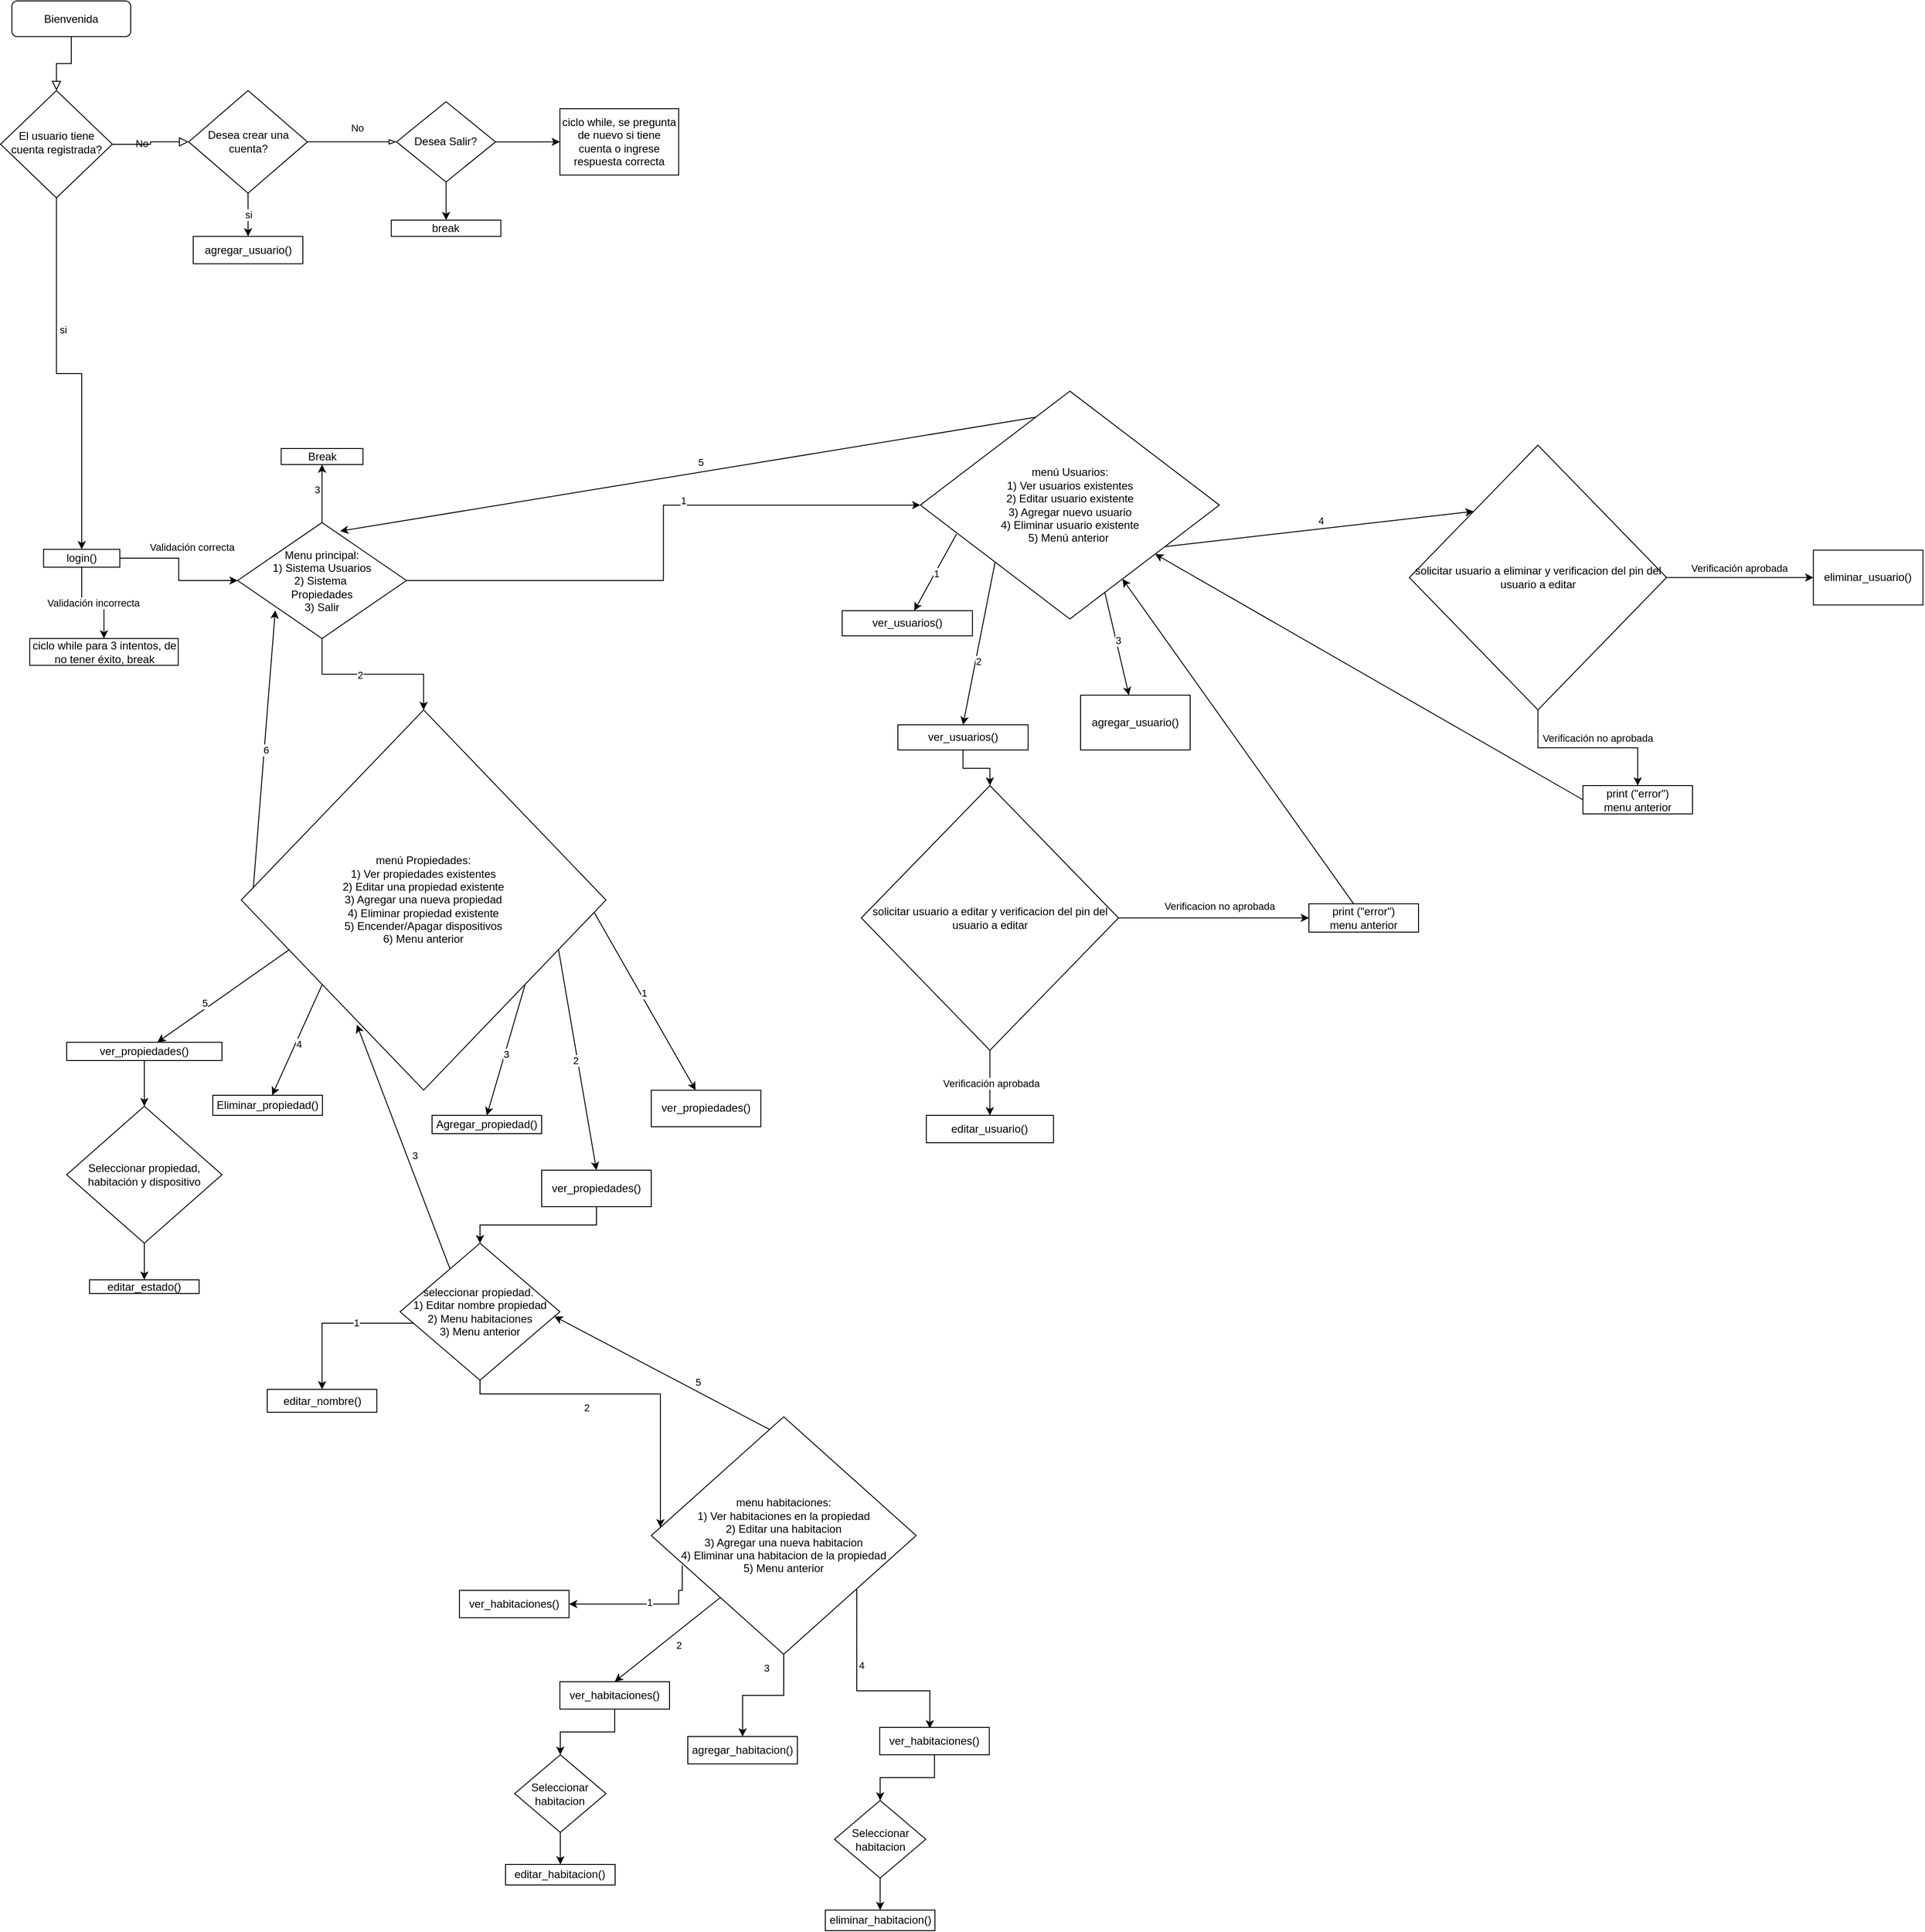 <mxfile version="21.5.2" type="device">
  <diagram id="C5RBs43oDa-KdzZeNtuy" name="Page-1">
    <mxGraphModel dx="899" dy="430" grid="1" gridSize="10" guides="1" tooltips="1" connect="1" arrows="1" fold="1" page="1" pageScale="1" pageWidth="827" pageHeight="1169" math="0" shadow="0">
      <root>
        <mxCell id="WIyWlLk6GJQsqaUBKTNV-0" />
        <mxCell id="WIyWlLk6GJQsqaUBKTNV-1" parent="WIyWlLk6GJQsqaUBKTNV-0" />
        <mxCell id="WIyWlLk6GJQsqaUBKTNV-6" value="El usuario tiene cuenta registrada?" style="rhombus;whiteSpace=wrap;html=1;shadow=0;fontFamily=Helvetica;fontSize=12;align=center;strokeWidth=1;spacing=6;spacingTop=-4;" parent="WIyWlLk6GJQsqaUBKTNV-1" vertex="1">
          <mxGeometry x="7.6" y="118.15" width="122.4" height="117.52" as="geometry" />
        </mxCell>
        <mxCell id="6clGKluH-AZbR6OCnXGB-49" value="agregar_usuario()" style="rounded=0;whiteSpace=wrap;html=1;" vertex="1" parent="WIyWlLk6GJQsqaUBKTNV-1">
          <mxGeometry x="1190" y="780" width="120" height="60" as="geometry" />
        </mxCell>
        <mxCell id="6clGKluH-AZbR6OCnXGB-43" value="" style="endArrow=classic;html=1;rounded=0;exitX=0.617;exitY=0.884;exitDx=0;exitDy=0;exitPerimeter=0;" edge="1" parent="WIyWlLk6GJQsqaUBKTNV-1" source="6clGKluH-AZbR6OCnXGB-19" target="6clGKluH-AZbR6OCnXGB-49">
          <mxGeometry width="50" height="50" relative="1" as="geometry">
            <mxPoint x="1185.738" y="755.542" as="sourcePoint" />
            <mxPoint x="1250" y="810" as="targetPoint" />
          </mxGeometry>
        </mxCell>
        <mxCell id="6clGKluH-AZbR6OCnXGB-44" value="3" style="edgeLabel;html=1;align=center;verticalAlign=middle;resizable=0;points=[];" vertex="1" connectable="0" parent="6clGKluH-AZbR6OCnXGB-43">
          <mxGeometry x="-0.063" y="2" relative="1" as="geometry">
            <mxPoint as="offset" />
          </mxGeometry>
        </mxCell>
        <mxCell id="6clGKluH-AZbR6OCnXGB-45" value="4" style="endArrow=classic;html=1;rounded=0;exitX=0.819;exitY=0.682;exitDx=0;exitDy=0;exitPerimeter=0;entryX=0;entryY=0;entryDx=0;entryDy=0;" edge="1" parent="WIyWlLk6GJQsqaUBKTNV-1" source="6clGKluH-AZbR6OCnXGB-19" target="6clGKluH-AZbR6OCnXGB-52">
          <mxGeometry x="0.014" y="9" width="50" height="50" relative="1" as="geometry">
            <mxPoint x="1299.826" y="742.633" as="sourcePoint" />
            <mxPoint x="1430" y="660" as="targetPoint" />
            <mxPoint as="offset" />
          </mxGeometry>
        </mxCell>
        <mxCell id="6clGKluH-AZbR6OCnXGB-90" value="" style="edgeStyle=orthogonalEdgeStyle;rounded=0;orthogonalLoop=1;jettySize=auto;html=1;" edge="1" parent="WIyWlLk6GJQsqaUBKTNV-1" source="6clGKluH-AZbR6OCnXGB-52" target="6clGKluH-AZbR6OCnXGB-89">
          <mxGeometry relative="1" as="geometry" />
        </mxCell>
        <mxCell id="6clGKluH-AZbR6OCnXGB-91" value="Verificación aprobada" style="edgeLabel;html=1;align=center;verticalAlign=middle;resizable=0;points=[];" vertex="1" connectable="0" parent="6clGKluH-AZbR6OCnXGB-90">
          <mxGeometry x="-0.231" y="-7" relative="1" as="geometry">
            <mxPoint x="17" y="-18" as="offset" />
          </mxGeometry>
        </mxCell>
        <mxCell id="6clGKluH-AZbR6OCnXGB-93" value="" style="edgeStyle=orthogonalEdgeStyle;rounded=0;orthogonalLoop=1;jettySize=auto;html=1;" edge="1" parent="WIyWlLk6GJQsqaUBKTNV-1" source="6clGKluH-AZbR6OCnXGB-52" target="6clGKluH-AZbR6OCnXGB-92">
          <mxGeometry relative="1" as="geometry" />
        </mxCell>
        <mxCell id="6clGKluH-AZbR6OCnXGB-94" value="Verificación no aprobada" style="edgeLabel;html=1;align=center;verticalAlign=middle;resizable=0;points=[];" vertex="1" connectable="0" parent="6clGKluH-AZbR6OCnXGB-93">
          <mxGeometry x="-0.048" y="2" relative="1" as="geometry">
            <mxPoint x="15" y="-9" as="offset" />
          </mxGeometry>
        </mxCell>
        <mxCell id="6clGKluH-AZbR6OCnXGB-52" value="solicitar usuario a eliminar y verificacion del pin del usuario a editar" style="rhombus;whiteSpace=wrap;html=1;" vertex="1" parent="WIyWlLk6GJQsqaUBKTNV-1">
          <mxGeometry x="1550" y="506.35" width="281.52" height="289.82" as="geometry" />
        </mxCell>
        <mxCell id="WIyWlLk6GJQsqaUBKTNV-3" value="Bienvenida" style="rounded=1;whiteSpace=wrap;html=1;fontSize=12;glass=0;strokeWidth=1;shadow=0;" parent="WIyWlLk6GJQsqaUBKTNV-1" vertex="1">
          <mxGeometry x="20" y="20" width="130.065" height="39.073" as="geometry" />
        </mxCell>
        <mxCell id="WIyWlLk6GJQsqaUBKTNV-2" value="" style="rounded=0;html=1;jettySize=auto;orthogonalLoop=1;fontSize=11;endArrow=block;endFill=0;endSize=8;strokeWidth=1;shadow=0;labelBackgroundColor=none;edgeStyle=orthogonalEdgeStyle;" parent="WIyWlLk6GJQsqaUBKTNV-1" source="WIyWlLk6GJQsqaUBKTNV-3" target="WIyWlLk6GJQsqaUBKTNV-6" edge="1">
          <mxGeometry relative="1" as="geometry" />
        </mxCell>
        <mxCell id="6clGKluH-AZbR6OCnXGB-0" value="Desea crear una cuenta?" style="rhombus;whiteSpace=wrap;html=1;" vertex="1" parent="WIyWlLk6GJQsqaUBKTNV-1">
          <mxGeometry x="213.537" y="118.147" width="130.065" height="112.336" as="geometry" />
        </mxCell>
        <mxCell id="WIyWlLk6GJQsqaUBKTNV-5" value="No" style="edgeStyle=orthogonalEdgeStyle;rounded=0;html=1;jettySize=auto;orthogonalLoop=1;fontSize=11;endArrow=block;endFill=0;endSize=8;strokeWidth=1;shadow=0;labelBackgroundColor=none;entryX=0;entryY=0.5;entryDx=0;entryDy=0;" parent="WIyWlLk6GJQsqaUBKTNV-1" source="WIyWlLk6GJQsqaUBKTNV-6" target="6clGKluH-AZbR6OCnXGB-0" edge="1">
          <mxGeometry y="10" relative="1" as="geometry">
            <mxPoint as="offset" />
            <mxPoint x="262.311" y="228.04" as="targetPoint" />
          </mxGeometry>
        </mxCell>
        <mxCell id="6clGKluH-AZbR6OCnXGB-105" value="" style="edgeStyle=orthogonalEdgeStyle;rounded=0;orthogonalLoop=1;jettySize=auto;html=1;" edge="1" parent="WIyWlLk6GJQsqaUBKTNV-1" source="6clGKluH-AZbR6OCnXGB-6" target="6clGKluH-AZbR6OCnXGB-104">
          <mxGeometry relative="1" as="geometry" />
        </mxCell>
        <mxCell id="6clGKluH-AZbR6OCnXGB-6" value="Desea Salir?" style="rhombus;whiteSpace=wrap;html=1;" vertex="1" parent="WIyWlLk6GJQsqaUBKTNV-1">
          <mxGeometry x="441.151" y="130.357" width="108.388" height="87.915" as="geometry" />
        </mxCell>
        <mxCell id="6clGKluH-AZbR6OCnXGB-5" value="No" style="edgeStyle=orthogonalEdgeStyle;rounded=0;orthogonalLoop=1;jettySize=auto;html=1;endArrow=blockThin;endFill=0;entryX=0;entryY=0.5;entryDx=0;entryDy=0;" edge="1" parent="WIyWlLk6GJQsqaUBKTNV-1" source="6clGKluH-AZbR6OCnXGB-0" target="6clGKluH-AZbR6OCnXGB-6">
          <mxGeometry x="0.111" y="15" relative="1" as="geometry">
            <mxPoint x="430.312" y="174.314" as="targetPoint" />
            <mxPoint as="offset" />
          </mxGeometry>
        </mxCell>
        <mxCell id="6clGKluH-AZbR6OCnXGB-8" value="ciclo while, se pregunta de nuevo si tiene cuenta o ingrese respuesta correcta" style="whiteSpace=wrap;html=1;" vertex="1" parent="WIyWlLk6GJQsqaUBKTNV-1">
          <mxGeometry x="619.991" y="137.996" width="130.065" height="72.647" as="geometry" />
        </mxCell>
        <mxCell id="6clGKluH-AZbR6OCnXGB-9" value="" style="edgeStyle=orthogonalEdgeStyle;rounded=0;orthogonalLoop=1;jettySize=auto;html=1;" edge="1" parent="WIyWlLk6GJQsqaUBKTNV-1" source="6clGKluH-AZbR6OCnXGB-6" target="6clGKluH-AZbR6OCnXGB-8">
          <mxGeometry relative="1" as="geometry" />
        </mxCell>
        <mxCell id="6clGKluH-AZbR6OCnXGB-11" value="login()" style="rounded=0;whiteSpace=wrap;html=1;" vertex="1" parent="WIyWlLk6GJQsqaUBKTNV-1">
          <mxGeometry x="54.719" y="620.337" width="83.459" height="19.537" as="geometry" />
        </mxCell>
        <mxCell id="6clGKluH-AZbR6OCnXGB-10" value="si" style="edgeStyle=orthogonalEdgeStyle;rounded=0;orthogonalLoop=1;jettySize=auto;html=1;exitX=0.5;exitY=1;exitDx=0;exitDy=0;" edge="1" parent="WIyWlLk6GJQsqaUBKTNV-1" source="WIyWlLk6GJQsqaUBKTNV-6" target="6clGKluH-AZbR6OCnXGB-11">
          <mxGeometry x="-0.299" y="7" relative="1" as="geometry">
            <mxPoint x="65.046" y="284.208" as="targetPoint" />
            <mxPoint as="offset" />
          </mxGeometry>
        </mxCell>
        <mxCell id="6clGKluH-AZbR6OCnXGB-84" value="" style="edgeStyle=orthogonalEdgeStyle;rounded=0;orthogonalLoop=1;jettySize=auto;html=1;" edge="1" parent="WIyWlLk6GJQsqaUBKTNV-1" source="6clGKluH-AZbR6OCnXGB-13" target="6clGKluH-AZbR6OCnXGB-83">
          <mxGeometry relative="1" as="geometry" />
        </mxCell>
        <mxCell id="6clGKluH-AZbR6OCnXGB-85" value="3" style="edgeLabel;html=1;align=center;verticalAlign=middle;resizable=0;points=[];" vertex="1" connectable="0" parent="6clGKluH-AZbR6OCnXGB-84">
          <mxGeometry x="0.149" y="6" relative="1" as="geometry">
            <mxPoint as="offset" />
          </mxGeometry>
        </mxCell>
        <mxCell id="6clGKluH-AZbR6OCnXGB-13" value="Menu principal:&lt;br&gt;1) Sistema Usuarios&lt;br&gt;2) Sistema&amp;nbsp;&lt;br&gt;Propiedades&lt;br&gt;3) Salir" style="rhombus;whiteSpace=wrap;html=1;rounded=0;" vertex="1" parent="WIyWlLk6GJQsqaUBKTNV-1">
          <mxGeometry x="267.159" y="591.033" width="184.801" height="126.988" as="geometry" />
        </mxCell>
        <mxCell id="6clGKluH-AZbR6OCnXGB-14" value="" style="edgeStyle=orthogonalEdgeStyle;rounded=0;orthogonalLoop=1;jettySize=auto;html=1;" edge="1" parent="WIyWlLk6GJQsqaUBKTNV-1" source="6clGKluH-AZbR6OCnXGB-11" target="6clGKluH-AZbR6OCnXGB-13">
          <mxGeometry relative="1" as="geometry" />
        </mxCell>
        <mxCell id="6clGKluH-AZbR6OCnXGB-15" value="Validación correcta" style="edgeLabel;html=1;align=center;verticalAlign=middle;resizable=0;points=[];" vertex="1" connectable="0" parent="6clGKluH-AZbR6OCnXGB-14">
          <mxGeometry x="-0.1" y="2" relative="1" as="geometry">
            <mxPoint x="12" y="-17" as="offset" />
          </mxGeometry>
        </mxCell>
        <mxCell id="6clGKluH-AZbR6OCnXGB-16" value="ciclo while para 3 intentos, de no tener éxito, break" style="whiteSpace=wrap;html=1;rounded=0;" vertex="1" parent="WIyWlLk6GJQsqaUBKTNV-1">
          <mxGeometry x="39.545" y="718.021" width="162.582" height="29.305" as="geometry" />
        </mxCell>
        <mxCell id="6clGKluH-AZbR6OCnXGB-17" value="" style="edgeStyle=orthogonalEdgeStyle;rounded=0;orthogonalLoop=1;jettySize=auto;html=1;" edge="1" parent="WIyWlLk6GJQsqaUBKTNV-1" source="6clGKluH-AZbR6OCnXGB-11" target="6clGKluH-AZbR6OCnXGB-16">
          <mxGeometry relative="1" as="geometry" />
        </mxCell>
        <mxCell id="6clGKluH-AZbR6OCnXGB-18" value="Validación incorrecta" style="edgeLabel;html=1;align=center;verticalAlign=middle;resizable=0;points=[];" vertex="1" connectable="0" parent="6clGKluH-AZbR6OCnXGB-17">
          <mxGeometry relative="1" as="geometry">
            <mxPoint as="offset" />
          </mxGeometry>
        </mxCell>
        <mxCell id="6clGKluH-AZbR6OCnXGB-19" value="menú Usuarios:&lt;br&gt;1) Ver usuarios existentes&lt;br&gt;2) Editar usuario existente&lt;br&gt;3) Agregar nuevo usuario&lt;br&gt;4) Eliminar usuario existente&lt;br&gt;5) Menú anterior&amp;nbsp;" style="rhombus;whiteSpace=wrap;html=1;rounded=0;" vertex="1" parent="WIyWlLk6GJQsqaUBKTNV-1">
          <mxGeometry x="1014.605" y="447.196" width="327.405" height="249.467" as="geometry" />
        </mxCell>
        <mxCell id="6clGKluH-AZbR6OCnXGB-20" value="" style="edgeStyle=orthogonalEdgeStyle;rounded=0;orthogonalLoop=1;jettySize=auto;html=1;" edge="1" parent="WIyWlLk6GJQsqaUBKTNV-1" source="6clGKluH-AZbR6OCnXGB-13" target="6clGKluH-AZbR6OCnXGB-19">
          <mxGeometry relative="1" as="geometry" />
        </mxCell>
        <mxCell id="6clGKluH-AZbR6OCnXGB-21" value="1" style="edgeLabel;html=1;align=center;verticalAlign=middle;resizable=0;points=[];" vertex="1" connectable="0" parent="6clGKluH-AZbR6OCnXGB-20">
          <mxGeometry x="0.116" y="2" relative="1" as="geometry">
            <mxPoint x="23" y="-9" as="offset" />
          </mxGeometry>
        </mxCell>
        <mxCell id="6clGKluH-AZbR6OCnXGB-22" value="menú Propiedades:&lt;br&gt;1) Ver propiedades existentes&lt;br&gt;2) Editar una propiedad existente&lt;br&gt;3) Agregar una nueva propiedad&lt;br&gt;4) Eliminar propiedad existente&lt;br&gt;5) Encender/Apagar dispositivos&lt;br&gt;6) Menu anterior" style="rhombus;whiteSpace=wrap;html=1;rounded=0;" vertex="1" parent="WIyWlLk6GJQsqaUBKTNV-1">
          <mxGeometry x="271.143" y="796.17" width="399.309" height="416.278" as="geometry" />
        </mxCell>
        <mxCell id="6clGKluH-AZbR6OCnXGB-23" value="" style="edgeStyle=orthogonalEdgeStyle;rounded=0;orthogonalLoop=1;jettySize=auto;html=1;" edge="1" parent="WIyWlLk6GJQsqaUBKTNV-1" source="6clGKluH-AZbR6OCnXGB-13" target="6clGKluH-AZbR6OCnXGB-22">
          <mxGeometry relative="1" as="geometry" />
        </mxCell>
        <mxCell id="6clGKluH-AZbR6OCnXGB-24" value="2" style="edgeLabel;html=1;align=center;verticalAlign=middle;resizable=0;points=[];" vertex="1" connectable="0" parent="6clGKluH-AZbR6OCnXGB-23">
          <mxGeometry x="-0.149" y="-1" relative="1" as="geometry">
            <mxPoint as="offset" />
          </mxGeometry>
        </mxCell>
        <mxCell id="6clGKluH-AZbR6OCnXGB-26" value="" style="endArrow=classic;html=1;rounded=0;exitX=0.968;exitY=0.533;exitDx=0;exitDy=0;exitPerimeter=0;" edge="1" parent="WIyWlLk6GJQsqaUBKTNV-1" source="6clGKluH-AZbR6OCnXGB-22" target="6clGKluH-AZbR6OCnXGB-54">
          <mxGeometry width="50" height="50" relative="1" as="geometry">
            <mxPoint x="670.448" y="1049.608" as="sourcePoint" />
            <mxPoint x="756.018" y="1212.448" as="targetPoint" />
          </mxGeometry>
        </mxCell>
        <mxCell id="6clGKluH-AZbR6OCnXGB-27" value="1" style="edgeLabel;html=1;align=center;verticalAlign=middle;resizable=0;points=[];" vertex="1" connectable="0" parent="6clGKluH-AZbR6OCnXGB-26">
          <mxGeometry x="-0.081" y="3" relative="1" as="geometry">
            <mxPoint as="offset" />
          </mxGeometry>
        </mxCell>
        <mxCell id="6clGKluH-AZbR6OCnXGB-28" value="" style="endArrow=classic;html=1;rounded=0;exitX=0.87;exitY=0.631;exitDx=0;exitDy=0;exitPerimeter=0;entryX=0.5;entryY=0;entryDx=0;entryDy=0;" edge="1" parent="WIyWlLk6GJQsqaUBKTNV-1" source="6clGKluH-AZbR6OCnXGB-22" target="6clGKluH-AZbR6OCnXGB-65">
          <mxGeometry width="50" height="50" relative="1" as="geometry">
            <mxPoint x="619.112" y="1063.669" as="sourcePoint" />
            <mxPoint x="641.93" y="1240" as="targetPoint" />
            <Array as="points" />
          </mxGeometry>
        </mxCell>
        <mxCell id="6clGKluH-AZbR6OCnXGB-29" value="2" style="edgeLabel;html=1;align=center;verticalAlign=middle;resizable=0;points=[];" vertex="1" connectable="0" parent="6clGKluH-AZbR6OCnXGB-28">
          <mxGeometry x="-0.001" y="-2" relative="1" as="geometry">
            <mxPoint as="offset" />
          </mxGeometry>
        </mxCell>
        <mxCell id="6clGKluH-AZbR6OCnXGB-30" value="" style="endArrow=classic;html=1;rounded=0;exitX=0.778;exitY=0.723;exitDx=0;exitDy=0;exitPerimeter=0;entryX=0.5;entryY=0;entryDx=0;entryDy=0;" edge="1" parent="WIyWlLk6GJQsqaUBKTNV-1" source="6clGKluH-AZbR6OCnXGB-22" target="6clGKluH-AZbR6OCnXGB-74">
          <mxGeometry width="50" height="50" relative="1" as="geometry">
            <mxPoint x="498.578" y="1285.105" as="sourcePoint" />
            <mxPoint x="527.842" y="1240" as="targetPoint" />
          </mxGeometry>
        </mxCell>
        <mxCell id="6clGKluH-AZbR6OCnXGB-31" value="3" style="edgeLabel;html=1;align=center;verticalAlign=middle;resizable=0;points=[];" vertex="1" connectable="0" parent="6clGKluH-AZbR6OCnXGB-30">
          <mxGeometry x="0.045" y="1" relative="1" as="geometry">
            <mxPoint as="offset" />
          </mxGeometry>
        </mxCell>
        <mxCell id="6clGKluH-AZbR6OCnXGB-32" value="" style="endArrow=classic;html=1;rounded=0;exitX=0.222;exitY=0.722;exitDx=0;exitDy=0;exitPerimeter=0;" edge="1" parent="WIyWlLk6GJQsqaUBKTNV-1" source="6clGKluH-AZbR6OCnXGB-22" target="6clGKluH-AZbR6OCnXGB-75">
          <mxGeometry width="50" height="50" relative="1" as="geometry">
            <mxPoint x="96.588" y="1210.947" as="sourcePoint" />
            <mxPoint x="350" y="1238" as="targetPoint" />
          </mxGeometry>
        </mxCell>
        <mxCell id="6clGKluH-AZbR6OCnXGB-33" value="4" style="edgeLabel;html=1;align=center;verticalAlign=middle;resizable=0;points=[];" vertex="1" connectable="0" parent="6clGKluH-AZbR6OCnXGB-32">
          <mxGeometry x="0.054" y="3" relative="1" as="geometry">
            <mxPoint as="offset" />
          </mxGeometry>
        </mxCell>
        <mxCell id="6clGKluH-AZbR6OCnXGB-34" value="" style="endArrow=classic;html=1;rounded=0;exitX=0.131;exitY=0.631;exitDx=0;exitDy=0;exitPerimeter=0;" edge="1" parent="WIyWlLk6GJQsqaUBKTNV-1" source="6clGKluH-AZbR6OCnXGB-22" target="6clGKluH-AZbR6OCnXGB-76">
          <mxGeometry width="50" height="50" relative="1" as="geometry">
            <mxPoint x="138.174" y="1252.274" as="sourcePoint" />
            <mxPoint x="190" y="1190" as="targetPoint" />
          </mxGeometry>
        </mxCell>
        <mxCell id="6clGKluH-AZbR6OCnXGB-36" value="5" style="edgeLabel;html=1;align=center;verticalAlign=middle;resizable=0;points=[];" vertex="1" connectable="0" parent="6clGKluH-AZbR6OCnXGB-34">
          <mxGeometry x="0.356" y="2" relative="1" as="geometry">
            <mxPoint x="4" y="-12" as="offset" />
          </mxGeometry>
        </mxCell>
        <mxCell id="6clGKluH-AZbR6OCnXGB-35" value="" style="endArrow=classic;html=1;rounded=0;exitX=0.033;exitY=0.468;exitDx=0;exitDy=0;exitPerimeter=0;entryX=0.223;entryY=0.757;entryDx=0;entryDy=0;entryPerimeter=0;" edge="1" parent="WIyWlLk6GJQsqaUBKTNV-1" source="6clGKluH-AZbR6OCnXGB-22" target="6clGKluH-AZbR6OCnXGB-13">
          <mxGeometry width="50" height="50" relative="1" as="geometry">
            <mxPoint x="60.936" y="1073.188" as="sourcePoint" />
            <mxPoint x="253.46" y="756.344" as="targetPoint" />
          </mxGeometry>
        </mxCell>
        <mxCell id="6clGKluH-AZbR6OCnXGB-37" value="6" style="edgeLabel;html=1;align=center;verticalAlign=middle;resizable=0;points=[];" vertex="1" connectable="0" parent="6clGKluH-AZbR6OCnXGB-35">
          <mxGeometry x="-0.006" y="-1" relative="1" as="geometry">
            <mxPoint as="offset" />
          </mxGeometry>
        </mxCell>
        <mxCell id="6clGKluH-AZbR6OCnXGB-38" value="" style="endArrow=classic;html=1;rounded=0;exitX=0.388;exitY=0.114;exitDx=0;exitDy=0;exitPerimeter=0;entryX=0.607;entryY=0.074;entryDx=0;entryDy=0;entryPerimeter=0;" edge="1" parent="WIyWlLk6GJQsqaUBKTNV-1" source="6clGKluH-AZbR6OCnXGB-19" target="6clGKluH-AZbR6OCnXGB-13">
          <mxGeometry width="50" height="50" relative="1" as="geometry">
            <mxPoint x="656.191" y="659.913" as="sourcePoint" />
            <mxPoint x="552.941" y="618.585" as="targetPoint" />
          </mxGeometry>
        </mxCell>
        <mxCell id="6clGKluH-AZbR6OCnXGB-39" value="5" style="edgeLabel;html=1;align=center;verticalAlign=middle;resizable=0;points=[];" vertex="1" connectable="0" parent="6clGKluH-AZbR6OCnXGB-38">
          <mxGeometry x="-0.035" relative="1" as="geometry">
            <mxPoint y="-11" as="offset" />
          </mxGeometry>
        </mxCell>
        <mxCell id="6clGKluH-AZbR6OCnXGB-40" value="1" style="endArrow=classic;html=1;rounded=0;exitX=0.121;exitY=0.627;exitDx=0;exitDy=0;exitPerimeter=0;" edge="1" parent="WIyWlLk6GJQsqaUBKTNV-1" source="6clGKluH-AZbR6OCnXGB-19" target="6clGKluH-AZbR6OCnXGB-46">
          <mxGeometry x="0.01" y="1" width="50" height="50" relative="1" as="geometry">
            <mxPoint x="986.083" y="765.542" as="sourcePoint" />
            <mxPoint x="1014.605" y="728.857" as="targetPoint" />
            <mxPoint as="offset" />
          </mxGeometry>
        </mxCell>
        <mxCell id="6clGKluH-AZbR6OCnXGB-41" value="" style="endArrow=classic;html=1;rounded=0;exitX=0;exitY=1;exitDx=0;exitDy=0;entryX=0.5;entryY=0;entryDx=0;entryDy=0;" edge="1" parent="WIyWlLk6GJQsqaUBKTNV-1" source="6clGKluH-AZbR6OCnXGB-19" target="6clGKluH-AZbR6OCnXGB-55">
          <mxGeometry width="50" height="50" relative="1" as="geometry">
            <mxPoint x="1142.655" y="825.288" as="sourcePoint" />
            <mxPoint x="1100" y="810" as="targetPoint" />
            <Array as="points" />
          </mxGeometry>
        </mxCell>
        <mxCell id="6clGKluH-AZbR6OCnXGB-42" value="2" style="edgeLabel;html=1;align=center;verticalAlign=middle;resizable=0;points=[];" vertex="1" connectable="0" parent="6clGKluH-AZbR6OCnXGB-41">
          <mxGeometry x="0.206" y="3" relative="1" as="geometry">
            <mxPoint as="offset" />
          </mxGeometry>
        </mxCell>
        <mxCell id="6clGKluH-AZbR6OCnXGB-46" value="ver_usuarios()" style="rounded=0;whiteSpace=wrap;html=1;" vertex="1" parent="WIyWlLk6GJQsqaUBKTNV-1">
          <mxGeometry x="929.039" y="687.53" width="142.61" height="27.552" as="geometry" />
        </mxCell>
        <mxCell id="6clGKluH-AZbR6OCnXGB-59" value="" style="edgeStyle=orthogonalEdgeStyle;rounded=0;orthogonalLoop=1;jettySize=auto;html=1;" edge="1" parent="WIyWlLk6GJQsqaUBKTNV-1" source="6clGKluH-AZbR6OCnXGB-47" target="6clGKluH-AZbR6OCnXGB-58">
          <mxGeometry relative="1" as="geometry" />
        </mxCell>
        <mxCell id="6clGKluH-AZbR6OCnXGB-60" value="Verificación aprobada" style="edgeLabel;html=1;align=center;verticalAlign=middle;resizable=0;points=[];" vertex="1" connectable="0" parent="6clGKluH-AZbR6OCnXGB-59">
          <mxGeometry x="0.008" y="1" relative="1" as="geometry">
            <mxPoint as="offset" />
          </mxGeometry>
        </mxCell>
        <mxCell id="6clGKluH-AZbR6OCnXGB-62" value="" style="edgeStyle=orthogonalEdgeStyle;rounded=0;orthogonalLoop=1;jettySize=auto;html=1;" edge="1" parent="WIyWlLk6GJQsqaUBKTNV-1" source="6clGKluH-AZbR6OCnXGB-47">
          <mxGeometry relative="1" as="geometry">
            <mxPoint x="1440" y="1023.91" as="targetPoint" />
          </mxGeometry>
        </mxCell>
        <mxCell id="6clGKluH-AZbR6OCnXGB-63" value="Verificacion no aprobada" style="edgeLabel;html=1;align=center;verticalAlign=middle;resizable=0;points=[];" vertex="1" connectable="0" parent="6clGKluH-AZbR6OCnXGB-62">
          <mxGeometry x="0.191" y="-2" relative="1" as="geometry">
            <mxPoint x="-14" y="-16" as="offset" />
          </mxGeometry>
        </mxCell>
        <mxCell id="6clGKluH-AZbR6OCnXGB-47" value="solicitar usuario a editar y verificacion del pin del usuario a editar" style="rhombus;whiteSpace=wrap;html=1;" vertex="1" parent="WIyWlLk6GJQsqaUBKTNV-1">
          <mxGeometry x="950" y="879" width="281.52" height="289.82" as="geometry" />
        </mxCell>
        <mxCell id="6clGKluH-AZbR6OCnXGB-79" value="" style="edgeStyle=orthogonalEdgeStyle;rounded=0;orthogonalLoop=1;jettySize=auto;html=1;" edge="1" parent="WIyWlLk6GJQsqaUBKTNV-1" source="6clGKluH-AZbR6OCnXGB-53" target="6clGKluH-AZbR6OCnXGB-80">
          <mxGeometry relative="1" as="geometry">
            <mxPoint x="165" y="1505" as="targetPoint" />
          </mxGeometry>
        </mxCell>
        <mxCell id="6clGKluH-AZbR6OCnXGB-53" value="Seleccionar propiedad, habitación y dispositivo" style="rhombus;whiteSpace=wrap;html=1;" vertex="1" parent="WIyWlLk6GJQsqaUBKTNV-1">
          <mxGeometry x="80" y="1230" width="170" height="150" as="geometry" />
        </mxCell>
        <mxCell id="6clGKluH-AZbR6OCnXGB-54" value="ver_propiedades()" style="rounded=0;whiteSpace=wrap;html=1;" vertex="1" parent="WIyWlLk6GJQsqaUBKTNV-1">
          <mxGeometry x="720" y="1212.45" width="120" height="40" as="geometry" />
        </mxCell>
        <mxCell id="6clGKluH-AZbR6OCnXGB-57" value="" style="edgeStyle=orthogonalEdgeStyle;rounded=0;orthogonalLoop=1;jettySize=auto;html=1;" edge="1" parent="WIyWlLk6GJQsqaUBKTNV-1" source="6clGKluH-AZbR6OCnXGB-55" target="6clGKluH-AZbR6OCnXGB-47">
          <mxGeometry relative="1" as="geometry" />
        </mxCell>
        <mxCell id="6clGKluH-AZbR6OCnXGB-55" value="ver_usuarios()" style="rounded=0;whiteSpace=wrap;html=1;" vertex="1" parent="WIyWlLk6GJQsqaUBKTNV-1">
          <mxGeometry x="989.999" y="812.45" width="142.61" height="27.552" as="geometry" />
        </mxCell>
        <mxCell id="6clGKluH-AZbR6OCnXGB-58" value="editar_usuario()" style="whiteSpace=wrap;html=1;" vertex="1" parent="WIyWlLk6GJQsqaUBKTNV-1">
          <mxGeometry x="1021.14" y="1240" width="139.24" height="30" as="geometry" />
        </mxCell>
        <mxCell id="6clGKluH-AZbR6OCnXGB-67" value="" style="edgeStyle=orthogonalEdgeStyle;rounded=0;orthogonalLoop=1;jettySize=auto;html=1;" edge="1" parent="WIyWlLk6GJQsqaUBKTNV-1" source="6clGKluH-AZbR6OCnXGB-65" target="6clGKluH-AZbR6OCnXGB-66">
          <mxGeometry relative="1" as="geometry" />
        </mxCell>
        <mxCell id="6clGKluH-AZbR6OCnXGB-65" value="ver_propiedades()" style="rounded=0;whiteSpace=wrap;html=1;" vertex="1" parent="WIyWlLk6GJQsqaUBKTNV-1">
          <mxGeometry x="600" y="1300" width="120" height="40" as="geometry" />
        </mxCell>
        <mxCell id="6clGKluH-AZbR6OCnXGB-69" value="" style="edgeStyle=orthogonalEdgeStyle;rounded=0;orthogonalLoop=1;jettySize=auto;html=1;exitX=0.096;exitY=0.583;exitDx=0;exitDy=0;exitPerimeter=0;" edge="1" parent="WIyWlLk6GJQsqaUBKTNV-1" source="6clGKluH-AZbR6OCnXGB-66" target="6clGKluH-AZbR6OCnXGB-68">
          <mxGeometry relative="1" as="geometry">
            <mxPoint x="643" y="1540" as="sourcePoint" />
          </mxGeometry>
        </mxCell>
        <mxCell id="6clGKluH-AZbR6OCnXGB-70" value="1" style="edgeLabel;html=1;align=center;verticalAlign=middle;resizable=0;points=[];" vertex="1" connectable="0" parent="6clGKluH-AZbR6OCnXGB-69">
          <mxGeometry x="-0.257" y="-1" relative="1" as="geometry">
            <mxPoint as="offset" />
          </mxGeometry>
        </mxCell>
        <mxCell id="6clGKluH-AZbR6OCnXGB-72" value="" style="edgeStyle=orthogonalEdgeStyle;rounded=0;orthogonalLoop=1;jettySize=auto;html=1;" edge="1" parent="WIyWlLk6GJQsqaUBKTNV-1" source="6clGKluH-AZbR6OCnXGB-66" target="6clGKluH-AZbR6OCnXGB-71">
          <mxGeometry relative="1" as="geometry">
            <Array as="points">
              <mxPoint x="533" y="1545" />
              <mxPoint x="730" y="1545" />
            </Array>
          </mxGeometry>
        </mxCell>
        <mxCell id="6clGKluH-AZbR6OCnXGB-73" value="2" style="edgeLabel;html=1;align=center;verticalAlign=middle;resizable=0;points=[];" vertex="1" connectable="0" parent="6clGKluH-AZbR6OCnXGB-72">
          <mxGeometry x="0.15" y="-6" relative="1" as="geometry">
            <mxPoint x="-75" y="9" as="offset" />
          </mxGeometry>
        </mxCell>
        <mxCell id="6clGKluH-AZbR6OCnXGB-66" value="seleccionar propiedad.&amp;nbsp;&lt;br&gt;1) Editar nombre propiedad&lt;br&gt;2) Menu habitaciones&lt;br&gt;3) Menu anterior" style="rhombus;whiteSpace=wrap;html=1;rounded=0;" vertex="1" parent="WIyWlLk6GJQsqaUBKTNV-1">
          <mxGeometry x="444.99" y="1380" width="175" height="150" as="geometry" />
        </mxCell>
        <mxCell id="6clGKluH-AZbR6OCnXGB-68" value="editar_nombre()" style="whiteSpace=wrap;html=1;rounded=0;" vertex="1" parent="WIyWlLk6GJQsqaUBKTNV-1">
          <mxGeometry x="299.56" y="1540" width="120" height="25" as="geometry" />
        </mxCell>
        <mxCell id="6clGKluH-AZbR6OCnXGB-107" value="" style="edgeStyle=orthogonalEdgeStyle;rounded=0;orthogonalLoop=1;jettySize=auto;html=1;exitX=0.117;exitY=0.626;exitDx=0;exitDy=0;exitPerimeter=0;" edge="1" parent="WIyWlLk6GJQsqaUBKTNV-1" source="6clGKluH-AZbR6OCnXGB-71" target="6clGKluH-AZbR6OCnXGB-106">
          <mxGeometry relative="1" as="geometry">
            <Array as="points">
              <mxPoint x="754" y="1760" />
              <mxPoint x="750" y="1760" />
              <mxPoint x="750" y="1775" />
            </Array>
          </mxGeometry>
        </mxCell>
        <mxCell id="6clGKluH-AZbR6OCnXGB-108" value="1" style="edgeLabel;html=1;align=center;verticalAlign=middle;resizable=0;points=[];" vertex="1" connectable="0" parent="6clGKluH-AZbR6OCnXGB-107">
          <mxGeometry x="-0.198" y="-2" relative="1" as="geometry">
            <mxPoint x="-12" as="offset" />
          </mxGeometry>
        </mxCell>
        <mxCell id="6clGKluH-AZbR6OCnXGB-120" value="3" style="edgeStyle=orthogonalEdgeStyle;rounded=0;orthogonalLoop=1;jettySize=auto;html=1;" edge="1" parent="WIyWlLk6GJQsqaUBKTNV-1" source="6clGKluH-AZbR6OCnXGB-71" target="6clGKluH-AZbR6OCnXGB-119">
          <mxGeometry x="0.177" y="-15" relative="1" as="geometry">
            <mxPoint x="15" y="-15" as="offset" />
          </mxGeometry>
        </mxCell>
        <mxCell id="6clGKluH-AZbR6OCnXGB-122" value="" style="edgeStyle=orthogonalEdgeStyle;rounded=0;orthogonalLoop=1;jettySize=auto;html=1;exitX=0.776;exitY=0.723;exitDx=0;exitDy=0;exitPerimeter=0;entryX=0.457;entryY=0.038;entryDx=0;entryDy=0;entryPerimeter=0;" edge="1" parent="WIyWlLk6GJQsqaUBKTNV-1" source="6clGKluH-AZbR6OCnXGB-71" target="6clGKluH-AZbR6OCnXGB-124">
          <mxGeometry relative="1" as="geometry">
            <mxPoint x="1010" y="1910" as="targetPoint" />
          </mxGeometry>
        </mxCell>
        <mxCell id="6clGKluH-AZbR6OCnXGB-128" value="4" style="edgeLabel;html=1;align=center;verticalAlign=middle;resizable=0;points=[];" vertex="1" connectable="0" parent="6clGKluH-AZbR6OCnXGB-122">
          <mxGeometry x="-0.282" y="-1" relative="1" as="geometry">
            <mxPoint x="6" as="offset" />
          </mxGeometry>
        </mxCell>
        <mxCell id="6clGKluH-AZbR6OCnXGB-71" value="menu habitaciones:&lt;br&gt;1) Ver habitaciones en la propiedad&lt;br&gt;2) Editar una habitacion&lt;br&gt;3) Agregar una nueva habitacion&lt;br&gt;4) Eliminar una habitacion de la propiedad&lt;br&gt;5) Menu anterior" style="rhombus;whiteSpace=wrap;html=1;rounded=0;" vertex="1" parent="WIyWlLk6GJQsqaUBKTNV-1">
          <mxGeometry x="720" y="1570" width="290" height="260" as="geometry" />
        </mxCell>
        <mxCell id="6clGKluH-AZbR6OCnXGB-74" value="Agregar_propiedad()" style="rounded=0;whiteSpace=wrap;html=1;" vertex="1" parent="WIyWlLk6GJQsqaUBKTNV-1">
          <mxGeometry x="480" y="1240" width="120" height="20" as="geometry" />
        </mxCell>
        <mxCell id="6clGKluH-AZbR6OCnXGB-75" value="Eliminar_propiedad()" style="rounded=0;whiteSpace=wrap;html=1;" vertex="1" parent="WIyWlLk6GJQsqaUBKTNV-1">
          <mxGeometry x="240" y="1218" width="120" height="22" as="geometry" />
        </mxCell>
        <mxCell id="6clGKluH-AZbR6OCnXGB-77" value="" style="edgeStyle=orthogonalEdgeStyle;rounded=0;orthogonalLoop=1;jettySize=auto;html=1;" edge="1" parent="WIyWlLk6GJQsqaUBKTNV-1" source="6clGKluH-AZbR6OCnXGB-76" target="6clGKluH-AZbR6OCnXGB-53">
          <mxGeometry relative="1" as="geometry" />
        </mxCell>
        <mxCell id="6clGKluH-AZbR6OCnXGB-76" value="ver_propiedades()" style="rounded=0;whiteSpace=wrap;html=1;" vertex="1" parent="WIyWlLk6GJQsqaUBKTNV-1">
          <mxGeometry x="80" y="1160" width="170" height="20" as="geometry" />
        </mxCell>
        <mxCell id="6clGKluH-AZbR6OCnXGB-80" value="editar_estado()" style="rounded=0;whiteSpace=wrap;html=1;" vertex="1" parent="WIyWlLk6GJQsqaUBKTNV-1">
          <mxGeometry x="105" y="1420" width="120" height="15" as="geometry" />
        </mxCell>
        <mxCell id="6clGKluH-AZbR6OCnXGB-81" value="" style="endArrow=classic;html=1;rounded=0;exitX=0.446;exitY=0.053;exitDx=0;exitDy=0;exitPerimeter=0;entryX=0.966;entryY=0.534;entryDx=0;entryDy=0;entryPerimeter=0;" edge="1" parent="WIyWlLk6GJQsqaUBKTNV-1" source="6clGKluH-AZbR6OCnXGB-71" target="6clGKluH-AZbR6OCnXGB-66">
          <mxGeometry width="50" height="50" relative="1" as="geometry">
            <mxPoint x="850.56" y="1585" as="sourcePoint" />
            <mxPoint x="690.004" y="1480.645" as="targetPoint" />
          </mxGeometry>
        </mxCell>
        <mxCell id="6clGKluH-AZbR6OCnXGB-82" value="5" style="edgeLabel;html=1;align=center;verticalAlign=middle;resizable=0;points=[];" vertex="1" connectable="0" parent="6clGKluH-AZbR6OCnXGB-81">
          <mxGeometry x="-0.224" y="4" relative="1" as="geometry">
            <mxPoint x="14" y="-8" as="offset" />
          </mxGeometry>
        </mxCell>
        <mxCell id="6clGKluH-AZbR6OCnXGB-83" value="Break" style="rounded=0;whiteSpace=wrap;html=1;" vertex="1" parent="WIyWlLk6GJQsqaUBKTNV-1">
          <mxGeometry x="314.78" y="510" width="89.56" height="17.54" as="geometry" />
        </mxCell>
        <mxCell id="6clGKluH-AZbR6OCnXGB-87" value="" style="endArrow=classic;html=1;rounded=0;entryX=0.317;entryY=0.828;entryDx=0;entryDy=0;entryPerimeter=0;exitX=0.313;exitY=0.189;exitDx=0;exitDy=0;exitPerimeter=0;" edge="1" parent="WIyWlLk6GJQsqaUBKTNV-1" source="6clGKluH-AZbR6OCnXGB-66" target="6clGKluH-AZbR6OCnXGB-22">
          <mxGeometry width="50" height="50" relative="1" as="geometry">
            <mxPoint x="500" y="1410" as="sourcePoint" />
            <mxPoint x="480" y="1340" as="targetPoint" />
          </mxGeometry>
        </mxCell>
        <mxCell id="6clGKluH-AZbR6OCnXGB-88" value="3" style="edgeLabel;html=1;align=center;verticalAlign=middle;resizable=0;points=[];" vertex="1" connectable="0" parent="6clGKluH-AZbR6OCnXGB-87">
          <mxGeometry x="-0.068" y="1" relative="1" as="geometry">
            <mxPoint x="9" as="offset" />
          </mxGeometry>
        </mxCell>
        <mxCell id="6clGKluH-AZbR6OCnXGB-89" value="eliminar_usuario()" style="whiteSpace=wrap;html=1;" vertex="1" parent="WIyWlLk6GJQsqaUBKTNV-1">
          <mxGeometry x="1992.28" y="621.26" width="120" height="60" as="geometry" />
        </mxCell>
        <mxCell id="6clGKluH-AZbR6OCnXGB-92" value="print (&quot;error&quot;)&lt;br&gt;menu anterior" style="whiteSpace=wrap;html=1;" vertex="1" parent="WIyWlLk6GJQsqaUBKTNV-1">
          <mxGeometry x="1740" y="879" width="120" height="31" as="geometry" />
        </mxCell>
        <mxCell id="6clGKluH-AZbR6OCnXGB-95" value="" style="endArrow=classic;html=1;rounded=0;exitX=0;exitY=0.5;exitDx=0;exitDy=0;" edge="1" parent="WIyWlLk6GJQsqaUBKTNV-1" source="6clGKluH-AZbR6OCnXGB-92" target="6clGKluH-AZbR6OCnXGB-19">
          <mxGeometry width="50" height="50" relative="1" as="geometry">
            <mxPoint x="1430" y="800" as="sourcePoint" />
            <mxPoint x="1480" y="750" as="targetPoint" />
          </mxGeometry>
        </mxCell>
        <mxCell id="6clGKluH-AZbR6OCnXGB-97" value="print (&quot;error&quot;)&lt;br&gt;menu anterior" style="whiteSpace=wrap;html=1;" vertex="1" parent="WIyWlLk6GJQsqaUBKTNV-1">
          <mxGeometry x="1440" y="1008.41" width="120" height="31" as="geometry" />
        </mxCell>
        <mxCell id="6clGKluH-AZbR6OCnXGB-100" value="" style="endArrow=classic;html=1;rounded=0;" edge="1" parent="WIyWlLk6GJQsqaUBKTNV-1" source="6clGKluH-AZbR6OCnXGB-97" target="6clGKluH-AZbR6OCnXGB-19">
          <mxGeometry width="50" height="50" relative="1" as="geometry">
            <mxPoint x="1440" y="930" as="sourcePoint" />
            <mxPoint x="1490" y="880" as="targetPoint" />
          </mxGeometry>
        </mxCell>
        <mxCell id="6clGKluH-AZbR6OCnXGB-101" value="si" style="endArrow=classic;html=1;rounded=0;exitX=0.5;exitY=1;exitDx=0;exitDy=0;" edge="1" parent="WIyWlLk6GJQsqaUBKTNV-1" source="6clGKluH-AZbR6OCnXGB-0" target="6clGKluH-AZbR6OCnXGB-102">
          <mxGeometry width="50" height="50" relative="1" as="geometry">
            <mxPoint x="500" y="330" as="sourcePoint" />
            <mxPoint x="279" y="290" as="targetPoint" />
          </mxGeometry>
        </mxCell>
        <mxCell id="6clGKluH-AZbR6OCnXGB-102" value="agregar_usuario()" style="rounded=0;whiteSpace=wrap;html=1;" vertex="1" parent="WIyWlLk6GJQsqaUBKTNV-1">
          <mxGeometry x="218.57" y="277.77" width="120" height="30" as="geometry" />
        </mxCell>
        <mxCell id="6clGKluH-AZbR6OCnXGB-104" value="break" style="whiteSpace=wrap;html=1;" vertex="1" parent="WIyWlLk6GJQsqaUBKTNV-1">
          <mxGeometry x="435.35" y="260" width="120" height="17.77" as="geometry" />
        </mxCell>
        <mxCell id="6clGKluH-AZbR6OCnXGB-106" value="ver_habitaciones()" style="whiteSpace=wrap;html=1;rounded=0;" vertex="1" parent="WIyWlLk6GJQsqaUBKTNV-1">
          <mxGeometry x="510" y="1760" width="120" height="30" as="geometry" />
        </mxCell>
        <mxCell id="6clGKluH-AZbR6OCnXGB-116" value="" style="edgeStyle=orthogonalEdgeStyle;rounded=0;orthogonalLoop=1;jettySize=auto;html=1;" edge="1" parent="WIyWlLk6GJQsqaUBKTNV-1" source="6clGKluH-AZbR6OCnXGB-111" target="6clGKluH-AZbR6OCnXGB-115">
          <mxGeometry relative="1" as="geometry" />
        </mxCell>
        <mxCell id="6clGKluH-AZbR6OCnXGB-111" value="ver_habitaciones()" style="whiteSpace=wrap;html=1;rounded=0;" vertex="1" parent="WIyWlLk6GJQsqaUBKTNV-1">
          <mxGeometry x="619.99" y="1860" width="120" height="30" as="geometry" />
        </mxCell>
        <mxCell id="6clGKluH-AZbR6OCnXGB-112" value="2" style="endArrow=classic;html=1;rounded=0;exitX=0.262;exitY=0.76;exitDx=0;exitDy=0;exitPerimeter=0;entryX=0.5;entryY=0;entryDx=0;entryDy=0;" edge="1" parent="WIyWlLk6GJQsqaUBKTNV-1" source="6clGKluH-AZbR6OCnXGB-71" target="6clGKluH-AZbR6OCnXGB-111">
          <mxGeometry x="-0.075" y="12" width="50" height="50" relative="1" as="geometry">
            <mxPoint x="710" y="1870" as="sourcePoint" />
            <mxPoint x="760" y="1820" as="targetPoint" />
            <mxPoint as="offset" />
          </mxGeometry>
        </mxCell>
        <mxCell id="6clGKluH-AZbR6OCnXGB-118" value="" style="edgeStyle=orthogonalEdgeStyle;rounded=0;orthogonalLoop=1;jettySize=auto;html=1;" edge="1" parent="WIyWlLk6GJQsqaUBKTNV-1" source="6clGKluH-AZbR6OCnXGB-115" target="6clGKluH-AZbR6OCnXGB-117">
          <mxGeometry relative="1" as="geometry" />
        </mxCell>
        <mxCell id="6clGKluH-AZbR6OCnXGB-115" value="Seleccionar habitacion" style="rhombus;whiteSpace=wrap;html=1;rounded=0;" vertex="1" parent="WIyWlLk6GJQsqaUBKTNV-1">
          <mxGeometry x="570.44" y="1940" width="100.01" height="85" as="geometry" />
        </mxCell>
        <mxCell id="6clGKluH-AZbR6OCnXGB-117" value="editar_habitacion()" style="whiteSpace=wrap;html=1;rounded=0;" vertex="1" parent="WIyWlLk6GJQsqaUBKTNV-1">
          <mxGeometry x="560.45" y="2060" width="120" height="22.5" as="geometry" />
        </mxCell>
        <mxCell id="6clGKluH-AZbR6OCnXGB-119" value="agregar_habitacion()" style="whiteSpace=wrap;html=1;rounded=0;" vertex="1" parent="WIyWlLk6GJQsqaUBKTNV-1">
          <mxGeometry x="760" y="1920" width="120" height="30" as="geometry" />
        </mxCell>
        <mxCell id="6clGKluH-AZbR6OCnXGB-123" value="" style="edgeStyle=orthogonalEdgeStyle;rounded=0;orthogonalLoop=1;jettySize=auto;html=1;" edge="1" parent="WIyWlLk6GJQsqaUBKTNV-1" source="6clGKluH-AZbR6OCnXGB-124" target="6clGKluH-AZbR6OCnXGB-126">
          <mxGeometry relative="1" as="geometry" />
        </mxCell>
        <mxCell id="6clGKluH-AZbR6OCnXGB-124" value="ver_habitaciones()" style="whiteSpace=wrap;html=1;rounded=0;" vertex="1" parent="WIyWlLk6GJQsqaUBKTNV-1">
          <mxGeometry x="970.11" y="1910" width="120" height="30" as="geometry" />
        </mxCell>
        <mxCell id="6clGKluH-AZbR6OCnXGB-125" value="" style="edgeStyle=orthogonalEdgeStyle;rounded=0;orthogonalLoop=1;jettySize=auto;html=1;" edge="1" parent="WIyWlLk6GJQsqaUBKTNV-1" source="6clGKluH-AZbR6OCnXGB-126" target="6clGKluH-AZbR6OCnXGB-127">
          <mxGeometry relative="1" as="geometry" />
        </mxCell>
        <mxCell id="6clGKluH-AZbR6OCnXGB-126" value="Seleccionar habitacion" style="rhombus;whiteSpace=wrap;html=1;rounded=0;" vertex="1" parent="WIyWlLk6GJQsqaUBKTNV-1">
          <mxGeometry x="920.56" y="1990" width="100.01" height="85" as="geometry" />
        </mxCell>
        <mxCell id="6clGKluH-AZbR6OCnXGB-127" value="eliminar_habitacion()" style="whiteSpace=wrap;html=1;rounded=0;" vertex="1" parent="WIyWlLk6GJQsqaUBKTNV-1">
          <mxGeometry x="910.57" y="2110" width="120" height="22.5" as="geometry" />
        </mxCell>
      </root>
    </mxGraphModel>
  </diagram>
</mxfile>
